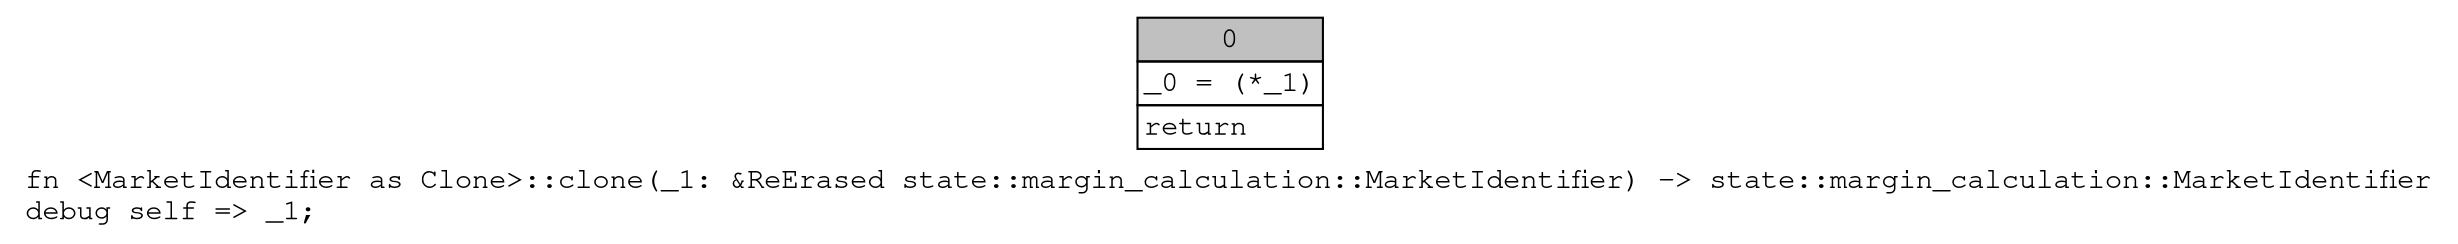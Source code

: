 digraph Mir_0_16598 {
    graph [fontname="Courier, monospace"];
    node [fontname="Courier, monospace"];
    edge [fontname="Courier, monospace"];
    label=<fn &lt;MarketIdentifier as Clone&gt;::clone(_1: &amp;ReErased state::margin_calculation::MarketIdentifier) -&gt; state::margin_calculation::MarketIdentifier<br align="left"/>debug self =&gt; _1;<br align="left"/>>;
    bb0__0_16598 [shape="none", label=<<table border="0" cellborder="1" cellspacing="0"><tr><td bgcolor="gray" align="center" colspan="1">0</td></tr><tr><td align="left" balign="left">_0 = (*_1)<br/></td></tr><tr><td align="left">return</td></tr></table>>];
}
